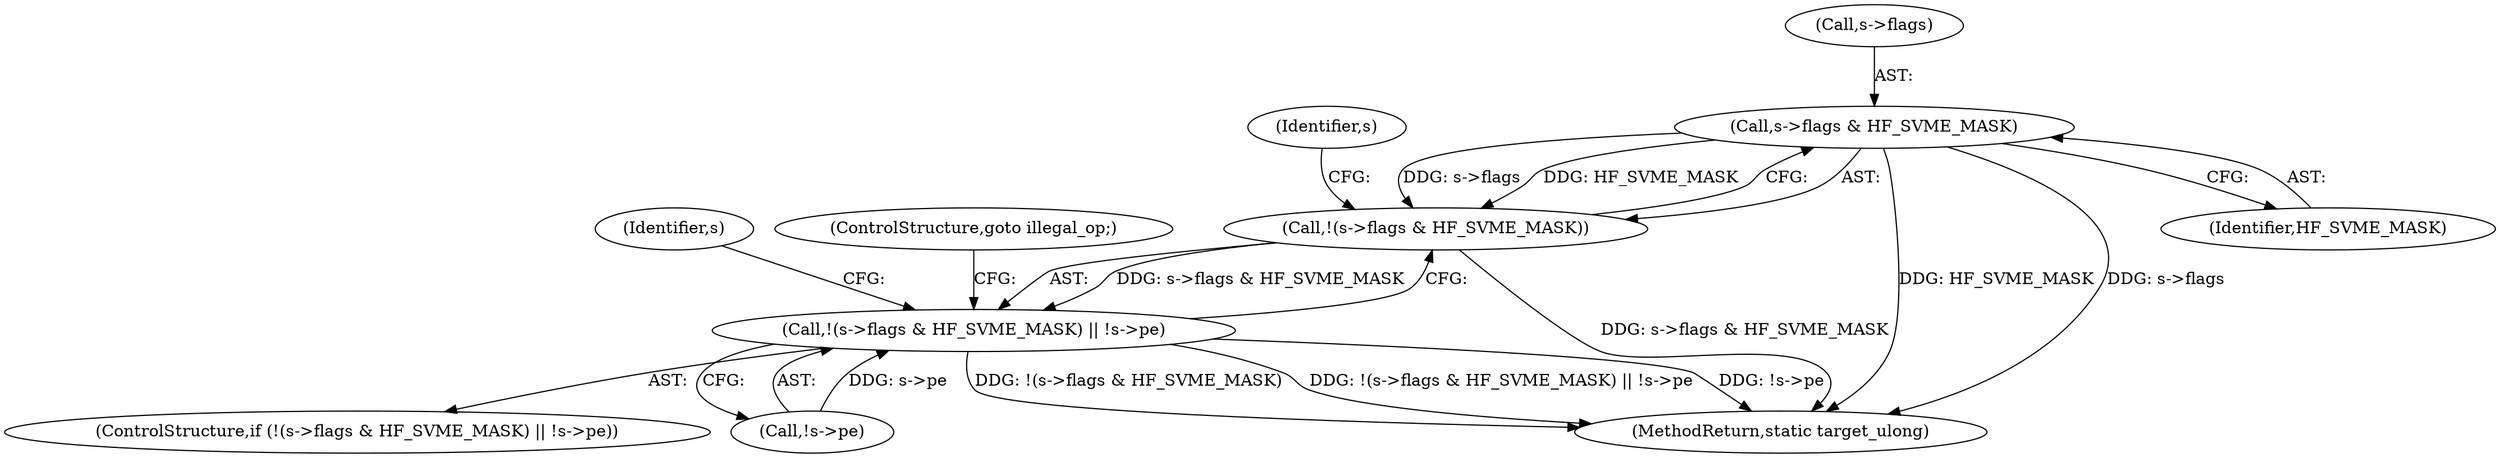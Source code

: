 digraph "0_qemu_30663fd26c0307e414622c7a8607fbc04f92ec14@pointer" {
"1009150" [label="(Call,s->flags & HF_SVME_MASK)"];
"1009149" [label="(Call,!(s->flags & HF_SVME_MASK))"];
"1009148" [label="(Call,!(s->flags & HF_SVME_MASK) || !s->pe)"];
"1009148" [label="(Call,!(s->flags & HF_SVME_MASK) || !s->pe)"];
"1009157" [label="(Identifier,s)"];
"1009149" [label="(Call,!(s->flags & HF_SVME_MASK))"];
"1011840" [label="(MethodReturn,static target_ulong)"];
"1009164" [label="(Identifier,s)"];
"1009154" [label="(Identifier,HF_SVME_MASK)"];
"1009160" [label="(ControlStructure,goto illegal_op;)"];
"1009150" [label="(Call,s->flags & HF_SVME_MASK)"];
"1009151" [label="(Call,s->flags)"];
"1009147" [label="(ControlStructure,if (!(s->flags & HF_SVME_MASK) || !s->pe))"];
"1009155" [label="(Call,!s->pe)"];
"1009150" -> "1009149"  [label="AST: "];
"1009150" -> "1009154"  [label="CFG: "];
"1009151" -> "1009150"  [label="AST: "];
"1009154" -> "1009150"  [label="AST: "];
"1009149" -> "1009150"  [label="CFG: "];
"1009150" -> "1011840"  [label="DDG: HF_SVME_MASK"];
"1009150" -> "1011840"  [label="DDG: s->flags"];
"1009150" -> "1009149"  [label="DDG: s->flags"];
"1009150" -> "1009149"  [label="DDG: HF_SVME_MASK"];
"1009149" -> "1009148"  [label="AST: "];
"1009157" -> "1009149"  [label="CFG: "];
"1009148" -> "1009149"  [label="CFG: "];
"1009149" -> "1011840"  [label="DDG: s->flags & HF_SVME_MASK"];
"1009149" -> "1009148"  [label="DDG: s->flags & HF_SVME_MASK"];
"1009148" -> "1009147"  [label="AST: "];
"1009148" -> "1009155"  [label="CFG: "];
"1009155" -> "1009148"  [label="AST: "];
"1009160" -> "1009148"  [label="CFG: "];
"1009164" -> "1009148"  [label="CFG: "];
"1009148" -> "1011840"  [label="DDG: !(s->flags & HF_SVME_MASK)"];
"1009148" -> "1011840"  [label="DDG: !(s->flags & HF_SVME_MASK) || !s->pe"];
"1009148" -> "1011840"  [label="DDG: !s->pe"];
"1009155" -> "1009148"  [label="DDG: s->pe"];
}
